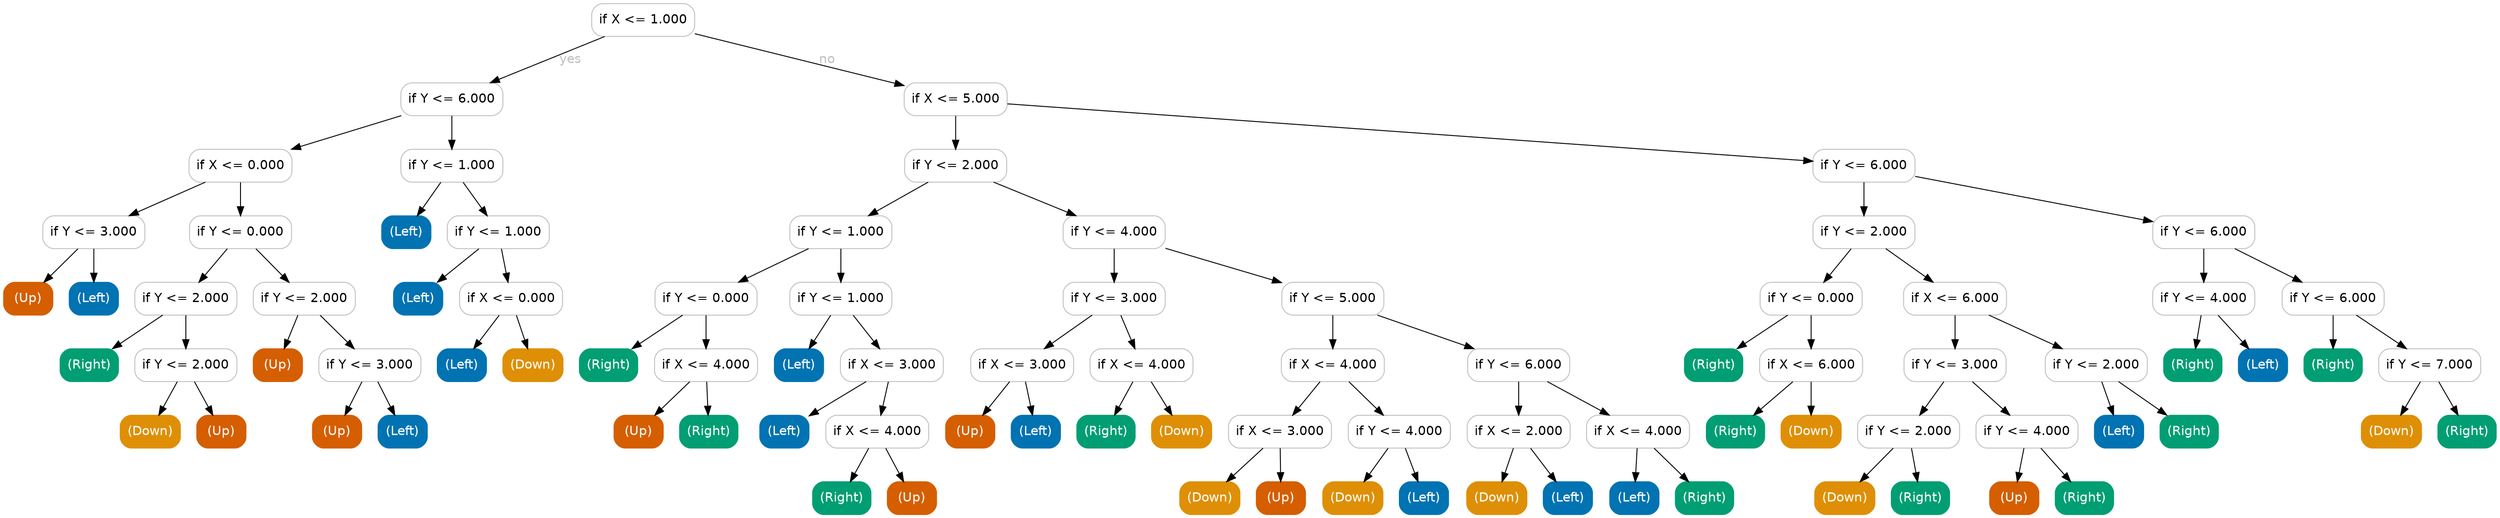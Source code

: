 digraph Tree {
	graph [bb="0,0,2736,561"];
	node [color=gray,
		fillcolor=white,
		fontname=helvetica,
		label="\N",
		shape=box,
		style="filled, rounded"
	];
	edge [fontname=helvetica];
	0	[height=0.5,
		label="if X <= 1.000",
		pos="702,543",
		width=1.5694];
	1	[height=0.5,
		label="if Y <= 6.000",
		pos="492,456",
		width=1.5556];
	0 -> 1	[fontcolor=gray,
		label=yes,
		lp="622.5,499.5",
		pos="e,534.18,474.07 659.76,524.9 626.22,511.33 579.2,492.29 543.47,477.83"];
	24	[height=0.5,
		label="if X <= 5.000",
		pos="1045,456",
		width=1.5694];
	0 -> 24	[fontcolor=gray,
		label=no,
		lp="904,499.5",
		pos="e,988.28,471.06 758.64,527.96 818.96,513.01 914.38,489.37 978.3,473.53"];
	2	[height=0.5,
		label="if X <= 0.000",
		pos="260,383",
		width=1.5694];
	1 -> 2	[fontcolor=gray,
		pos="e,315.92,401.11 436.43,437.99 403.1,427.79 360.54,414.77 325.57,404.07"];
	17	[height=0.5,
		label="if Y <= 1.000",
		pos="492,383",
		width=1.5556];
	1 -> 17	[fontcolor=gray,
		pos="e,492,401.03 492,437.81 492,429.79 492,420.05 492,411.07"];
	3	[height=0.5,
		label="if Y <= 3.000",
		pos="99,310",
		width=1.5556];
	2 -> 3	[fontcolor=gray,
		pos="e,137.81,328.11 221.44,364.99 199.1,355.14 170.78,342.66 147.01,332.17"];
	6	[height=0.5,
		label="if Y <= 0.000",
		pos="260,310",
		width=1.5556];
	2 -> 6	[fontcolor=gray,
		pos="e,260,328.03 260,364.81 260,356.79 260,347.05 260,338.07"];
	4	[color="#d55e00",
		fillcolor="#d55e00",
		fontcolor=white,
		height=0.5,
		label="(Up)",
		pos="27,237",
		width=0.75];
	3 -> 4	[fontcolor=gray,
		pos="e,44.269,255.03 81.571,291.81 72.55,282.92 61.387,271.91 51.512,262.17"];
	5	[color="#0173b2",
		fillcolor="#0173b2",
		fontcolor=white,
		height=0.5,
		label="(Left)",
		pos="99,237",
		width=0.75];
	3 -> 5	[fontcolor=gray,
		pos="e,99,255.03 99,291.81 99,283.79 99,274.05 99,265.07"];
	7	[height=0.5,
		label="if Y <= 2.000",
		pos="200,237",
		width=1.5556];
	6 -> 7	[fontcolor=gray,
		pos="e,214.39,255.03 245.48,291.81 238.11,283.09 229.02,272.34 220.91,262.75"];
	12	[height=0.5,
		label="if Y <= 2.000",
		pos="330,237",
		width=1.5556];
	6 -> 12	[fontcolor=gray,
		pos="e,313.21,255.03 276.95,291.81 285.72,282.92 296.57,271.91 306.17,262.17"];
	8	[color="#029e73",
		fillcolor="#029e73",
		fontcolor=white,
		height=0.5,
		label="(Right)",
		pos="94,164",
		width=0.88889];
	7 -> 8	[fontcolor=gray,
		pos="e,119.55,182.11 174.61,218.99 160.68,209.67 143.23,197.97 128.13,187.86"];
	9	[height=0.5,
		label="if Y <= 2.000",
		pos="200,164",
		width=1.5556];
	7 -> 9	[fontcolor=gray,
		pos="e,200,182.03 200,218.81 200,210.79 200,201.05 200,192.07"];
	10	[color="#de8f05",
		fillcolor="#de8f05",
		fontcolor=white,
		height=0.5,
		label="(Down)",
		pos="161,91",
		width=0.91667];
	9 -> 10	[fontcolor=gray,
		pos="e,170.35,109.03 190.56,145.81 185.96,137.44 180.33,127.2 175.23,117.9"];
	11	[color="#d55e00",
		fillcolor="#d55e00",
		fontcolor=white,
		height=0.5,
		label="(Up)",
		pos="239,91",
		width=0.75];
	9 -> 11	[fontcolor=gray,
		pos="e,229.65,109.03 209.44,145.81 214.04,137.44 219.67,127.2 224.77,117.9"];
	13	[color="#d55e00",
		fillcolor="#d55e00",
		fontcolor=white,
		height=0.5,
		label="(Up)",
		pos="301,164",
		width=0.75];
	12 -> 13	[fontcolor=gray,
		pos="e,307.96,182.03 322.98,218.81 319.63,210.62 315.55,200.62 311.82,191.48"];
	14	[height=0.5,
		label="if Y <= 3.000",
		pos="402,164",
		width=1.5556];
	12 -> 14	[fontcolor=gray,
		pos="e,384.73,182.03 347.43,218.81 356.45,209.92 367.61,198.91 377.49,189.17"];
	15	[color="#d55e00",
		fillcolor="#d55e00",
		fontcolor=white,
		height=0.5,
		label="(Up)",
		pos="366,91",
		width=0.75];
	14 -> 15	[fontcolor=gray,
		pos="e,374.63,109.03 393.29,145.81 389.08,137.53 383.95,127.41 379.28,118.19"];
	16	[color="#0173b2",
		fillcolor="#0173b2",
		fontcolor=white,
		height=0.5,
		label="(Left)",
		pos="438,91",
		width=0.75];
	14 -> 16	[fontcolor=gray,
		pos="e,429.37,109.03 410.71,145.81 414.92,137.53 420.05,127.41 424.72,118.19"];
	18	[color="#0173b2",
		fillcolor="#0173b2",
		fontcolor=white,
		height=0.5,
		label="(Left)",
		pos="442,310",
		width=0.75];
	17 -> 18	[fontcolor=gray,
		pos="e,453.99,328.03 479.9,364.81 473.88,356.27 466.49,345.77 459.83,336.32"];
	19	[height=0.5,
		label="if Y <= 1.000",
		pos="543,310",
		width=1.5556];
	17 -> 19	[fontcolor=gray,
		pos="e,530.77,328.03 504.35,364.81 510.48,356.27 518.02,345.77 524.81,336.32"];
	20	[color="#0173b2",
		fillcolor="#0173b2",
		fontcolor=white,
		height=0.5,
		label="(Left)",
		pos="455,237",
		width=0.75];
	19 -> 20	[fontcolor=gray,
		pos="e,476.11,255.03 521.7,291.81 510.35,282.66 496.22,271.26 483.9,261.32"];
	21	[height=0.5,
		label="if X <= 0.000",
		pos="557,237",
		width=1.5694];
	19 -> 21	[fontcolor=gray,
		pos="e,553.64,255.03 546.39,291.81 547.97,283.79 549.89,274.05 551.66,265.07"];
	22	[color="#0173b2",
		fillcolor="#0173b2",
		fontcolor=white,
		height=0.5,
		label="(Left)",
		pos="503,164",
		width=0.75];
	21 -> 22	[fontcolor=gray,
		pos="e,515.95,182.03 543.93,218.81 537.36,210.18 529.28,199.56 522.04,190.03"];
	23	[color="#de8f05",
		fillcolor="#de8f05",
		fontcolor=white,
		height=0.5,
		label="(Down)",
		pos="581,164",
		width=0.91667];
	21 -> 23	[fontcolor=gray,
		pos="e,575.24,182.03 562.81,218.81 565.55,210.7 568.89,200.84 571.95,191.78"];
	25	[height=0.5,
		label="if Y <= 2.000",
		pos="1045,383",
		width=1.5556];
	24 -> 25	[fontcolor=gray,
		pos="e,1045,401.03 1045,437.81 1045,429.79 1045,420.05 1045,411.07"];
	62	[height=0.5,
		label="if Y <= 6.000",
		pos="2042,383",
		width=1.5556];
	24 -> 62	[fontcolor=gray,
		pos="e,1985.9,387.99 1101.8,450.95 1274.3,438.67 1791.5,401.84 1975.8,388.71"];
	26	[height=0.5,
		label="if Y <= 1.000",
		pos="919,310",
		width=1.5556];
	25 -> 26	[fontcolor=gray,
		pos="e,949.37,328.11 1014.8,364.99 997.96,355.49 976.74,343.54 958.56,333.29"];
	39	[height=0.5,
		label="if Y <= 4.000",
		pos="1219,310",
		width=1.5556];
	25 -> 39	[fontcolor=gray,
		pos="e,1177.1,328.11 1086.7,364.99 1111,355.06 1142,342.43 1167.8,331.89"];
	27	[height=0.5,
		label="if Y <= 0.000",
		pos="771,237",
		width=1.5556];
	26 -> 27	[fontcolor=gray,
		pos="e,806.67,255.11 883.55,291.99 863.2,282.23 837.45,269.88 815.71,259.45"];
	32	[height=0.5,
		label="if Y <= 1.000",
		pos="919,237",
		width=1.5556];
	26 -> 32	[fontcolor=gray,
		pos="e,919,255.03 919,291.81 919,283.79 919,274.05 919,265.07"];
	28	[color="#029e73",
		fillcolor="#029e73",
		fontcolor=white,
		height=0.5,
		label="(Right)",
		pos="664,164",
		width=0.88889];
	27 -> 28	[fontcolor=gray,
		pos="e,689.79,182.11 745.37,218.99 731.31,209.67 713.69,197.97 698.45,187.86"];
	29	[height=0.5,
		label="if X <= 4.000",
		pos="771,164",
		width=1.5694];
	27 -> 29	[fontcolor=gray,
		pos="e,771,182.03 771,218.81 771,210.79 771,201.05 771,192.07"];
	30	[color="#d55e00",
		fillcolor="#d55e00",
		fontcolor=white,
		height=0.5,
		label="(Up)",
		pos="697,91",
		width=0.75];
	29 -> 30	[fontcolor=gray,
		pos="e,714.75,109.03 753.09,145.81 743.82,136.92 732.34,125.91 722.19,116.17"];
	31	[color="#029e73",
		fillcolor="#029e73",
		fontcolor=white,
		height=0.5,
		label="(Right)",
		pos="774,91",
		width=0.88889];
	29 -> 31	[fontcolor=gray,
		pos="e,773.28,109.03 771.73,145.81 772.07,137.79 772.48,128.05 772.86,119.07"];
	33	[color="#0173b2",
		fillcolor="#0173b2",
		fontcolor=white,
		height=0.5,
		label="(Left)",
		pos="873,164",
		width=0.75];
	32 -> 33	[fontcolor=gray,
		pos="e,884.03,182.03 907.86,218.81 902.38,210.35 895.67,199.98 889.59,190.61"];
	34	[height=0.5,
		label="if X <= 3.000",
		pos="975,164",
		width=1.5694];
	32 -> 34	[fontcolor=gray,
		pos="e,961.57,182.03 932.56,218.81 939.37,210.18 947.75,199.56 955.25,190.03"];
	35	[color="#0173b2",
		fillcolor="#0173b2",
		fontcolor=white,
		height=0.5,
		label="(Left)",
		pos="857,91",
		width=0.75];
	34 -> 35	[fontcolor=gray,
		pos="e,884.22,108.38 946.74,145.99 930.6,136.28 910.2,124.01 892.93,113.62"];
	36	[height=0.5,
		label="if X <= 4.000",
		pos="959,91",
		width=1.5694];
	34 -> 36	[fontcolor=gray,
		pos="e,962.84,109.03 971.13,145.81 969.32,137.79 967.12,128.05 965.1,119.07"];
	37	[color="#029e73",
		fillcolor="#029e73",
		fontcolor=white,
		height=0.5,
		label="(Right)",
		pos="920,18",
		width=0.88889];
	36 -> 37	[fontcolor=gray,
		pos="e,929.35,36.029 949.56,72.813 944.96,64.441 939.33,54.197 934.23,44.903"];
	38	[color="#d55e00",
		fillcolor="#d55e00",
		fontcolor=white,
		height=0.5,
		label="(Up)",
		pos="997,18",
		width=0.75];
	36 -> 38	[fontcolor=gray,
		pos="e,987.89,36.029 968.2,72.813 972.68,64.441 978.16,54.197 983.14,44.903"];
	40	[height=0.5,
		label="if Y <= 3.000",
		pos="1219,237",
		width=1.5556];
	39 -> 40	[fontcolor=gray,
		pos="e,1219,255.03 1219,291.81 1219,283.79 1219,274.05 1219,265.07"];
	47	[height=0.5,
		label="if Y <= 5.000",
		pos="1459,237",
		width=1.5556];
	39 -> 47	[fontcolor=gray,
		pos="e,1402.7,254.66 1275.3,292.35 1310.5,281.93 1356.1,268.46 1393,257.53"];
	41	[height=0.5,
		label="if X <= 3.000",
		pos="1118,164",
		width=1.5694];
	40 -> 41	[fontcolor=gray,
		pos="e,1142.3,182.11 1194.8,218.99 1181.7,209.75 1165.2,198.19 1150.9,188.14"];
	44	[height=0.5,
		label="if X <= 4.000",
		pos="1249,164",
		width=1.5694];
	40 -> 44	[fontcolor=gray,
		pos="e,1241.8,182.03 1226.3,218.81 1229.7,210.62 1233.9,200.62 1237.8,191.48"];
	42	[color="#d55e00",
		fillcolor="#d55e00",
		fontcolor=white,
		height=0.5,
		label="(Up)",
		pos="1061,91",
		width=0.75];
	41 -> 42	[fontcolor=gray,
		pos="e,1074.7,109.03 1104.2,145.81 1097.3,137.18 1088.7,126.56 1081.1,117.03"];
	43	[color="#0173b2",
		fillcolor="#0173b2",
		fontcolor=white,
		height=0.5,
		label="(Left)",
		pos="1133,91",
		width=0.75];
	41 -> 43	[fontcolor=gray,
		pos="e,1129.4,109.03 1121.6,145.81 1123.3,137.79 1125.4,128.05 1127.3,119.07"];
	45	[color="#029e73",
		fillcolor="#029e73",
		fontcolor=white,
		height=0.5,
		label="(Right)",
		pos="1210,91",
		width=0.88889];
	44 -> 45	[fontcolor=gray,
		pos="e,1219.4,109.03 1239.6,145.81 1235,137.44 1229.3,127.2 1224.2,117.9"];
	46	[color="#de8f05",
		fillcolor="#de8f05",
		fontcolor=white,
		height=0.5,
		label="(Down)",
		pos="1293,91",
		width=0.91667];
	44 -> 46	[fontcolor=gray,
		pos="e,1282.4,109.03 1259.7,145.81 1264.9,137.35 1271.3,126.98 1277.1,117.61"];
	48	[height=0.5,
		label="if X <= 4.000",
		pos="1459,164",
		width=1.5694];
	47 -> 48	[fontcolor=gray,
		pos="e,1459,182.03 1459,218.81 1459,210.79 1459,201.05 1459,192.07"];
	55	[height=0.5,
		label="if Y <= 6.000",
		pos="1663,164",
		width=1.5556];
	47 -> 55	[fontcolor=gray,
		pos="e,1613.8,182.11 1507.9,218.99 1536.8,208.92 1573.6,196.1 1604.2,185.48"];
	49	[height=0.5,
		label="if X <= 3.000",
		pos="1401,91",
		width=1.5694];
	48 -> 49	[fontcolor=gray,
		pos="e,1414.9,109.03 1445,145.81 1437.9,137.18 1429.2,126.56 1421.5,117.03"];
	52	[height=0.5,
		label="if Y <= 4.000",
		pos="1532,91",
		width=1.5556];
	48 -> 52	[fontcolor=gray,
		pos="e,1514.5,109.03 1476.7,145.81 1485.8,136.92 1497.1,125.91 1507.1,116.17"];
	50	[color="#de8f05",
		fillcolor="#de8f05",
		fontcolor=white,
		height=0.5,
		label="(Down)",
		pos="1324,18",
		width=0.91667];
	49 -> 50	[fontcolor=gray,
		pos="e,1342.5,36.029 1382.4,72.813 1372.6,63.83 1360.5,52.693 1349.9,42.886"];
	51	[color="#d55e00",
		fillcolor="#d55e00",
		fontcolor=white,
		height=0.5,
		label="(Up)",
		pos="1402,18",
		width=0.75];
	49 -> 51	[fontcolor=gray,
		pos="e,1401.8,36.029 1401.2,72.813 1401.4,64.789 1401.5,55.047 1401.6,46.069"];
	53	[color="#de8f05",
		fillcolor="#de8f05",
		fontcolor=white,
		height=0.5,
		label="(Down)",
		pos="1481,18",
		width=0.91667];
	52 -> 53	[fontcolor=gray,
		pos="e,1493.2,36.029 1519.7,72.813 1513.5,64.266 1506,53.769 1499.2,44.323"];
	54	[color="#0173b2",
		fillcolor="#0173b2",
		fontcolor=white,
		height=0.5,
		label="(Left)",
		pos="1559,18",
		width=0.75];
	52 -> 54	[fontcolor=gray,
		pos="e,1552.5,36.029 1538.5,72.813 1541.7,64.615 1545.5,54.623 1548.9,45.485"];
	56	[height=0.5,
		label="if X <= 2.000",
		pos="1663,91",
		width=1.5694];
	55 -> 56	[fontcolor=gray,
		pos="e,1663,109.03 1663,145.81 1663,137.79 1663,128.05 1663,119.07"];
	59	[height=0.5,
		label="if X <= 4.000",
		pos="1794,91",
		width=1.5694];
	55 -> 59	[fontcolor=gray,
		pos="e,1762.4,109.11 1694.4,145.99 1712.1,136.4 1734.4,124.32 1753.4,114.01"];
	57	[color="#de8f05",
		fillcolor="#de8f05",
		fontcolor=white,
		height=0.5,
		label="(Down)",
		pos="1639,18",
		width=0.91667];
	56 -> 57	[fontcolor=gray,
		pos="e,1644.8,36.029 1657.2,72.813 1654.4,64.702 1651.1,54.836 1648.1,45.777"];
	58	[color="#0173b2",
		fillcolor="#0173b2",
		fontcolor=white,
		height=0.5,
		label="(Left)",
		pos="1717,18",
		width=0.75];
	56 -> 58	[fontcolor=gray,
		pos="e,1704,36.029 1676.1,72.813 1682.6,64.179 1690.7,53.555 1698,44.034"];
	60	[color="#0173b2",
		fillcolor="#0173b2",
		fontcolor=white,
		height=0.5,
		label="(Left)",
		pos="1790,18",
		width=0.75];
	59 -> 60	[fontcolor=gray,
		pos="e,1791,36.029 1793,72.813 1792.6,64.789 1792,55.047 1791.5,46.069"];
	61	[color="#029e73",
		fillcolor="#029e73",
		fontcolor=white,
		height=0.5,
		label="(Right)",
		pos="1867,18",
		width=0.88889];
	59 -> 61	[fontcolor=gray,
		pos="e,1849.5,36.029 1811.7,72.813 1820.8,63.917 1832.1,52.909 1842.1,43.172"];
	63	[height=0.5,
		label="if Y <= 2.000",
		pos="2042,310",
		width=1.5556];
	62 -> 63	[fontcolor=gray,
		pos="e,2042,328.03 2042,364.81 2042,356.79 2042,347.05 2042,338.07"];
	80	[height=0.5,
		label="if Y <= 6.000",
		pos="2415,310",
		width=1.5556];
	62 -> 80	[fontcolor=gray,
		pos="e,2358.9,321.68 2098.2,371.29 2165.4,358.52 2277.4,337.19 2348.7,323.62"];
	64	[height=0.5,
		label="if Y <= 0.000",
		pos="1984,237",
		width=1.5556];
	63 -> 64	[fontcolor=gray,
		pos="e,1997.9,255.03 2028,291.81 2020.9,283.18 2012.2,272.56 2004.5,263.03"];
	69	[height=0.5,
		label="if X <= 6.000",
		pos="2142,237",
		width=1.5694];
	63 -> 69	[fontcolor=gray,
		pos="e,2117.9,255.11 2066,291.99 2079,282.75 2095.3,271.19 2109.4,261.14"];
	65	[color="#029e73",
		fillcolor="#029e73",
		fontcolor=white,
		height=0.5,
		label="(Right)",
		pos="1877,164",
		width=0.88889];
	64 -> 65	[fontcolor=gray,
		pos="e,1902.8,182.11 1958.4,218.99 1944.3,209.67 1926.7,197.97 1911.4,187.86"];
	66	[height=0.5,
		label="if X <= 6.000",
		pos="1984,164",
		width=1.5694];
	64 -> 66	[fontcolor=gray,
		pos="e,1984,182.03 1984,218.81 1984,210.79 1984,201.05 1984,192.07"];
	67	[color="#029e73",
		fillcolor="#029e73",
		fontcolor=white,
		height=0.5,
		label="(Right)",
		pos="1901,91",
		width=0.88889];
	66 -> 67	[fontcolor=gray,
		pos="e,1920.9,109.03 1963.9,145.81 1953.3,136.74 1940.1,125.48 1928.6,115.6"];
	68	[color="#de8f05",
		fillcolor="#de8f05",
		fontcolor=white,
		height=0.5,
		label="(Down)",
		pos="1984,91",
		width=0.91667];
	66 -> 68	[fontcolor=gray,
		pos="e,1984,109.03 1984,145.81 1984,137.79 1984,128.05 1984,119.07"];
	70	[height=0.5,
		label="if Y <= 3.000",
		pos="2142,164",
		width=1.5556];
	69 -> 70	[fontcolor=gray,
		pos="e,2142,182.03 2142,218.81 2142,210.79 2142,201.05 2142,192.07"];
	77	[height=0.5,
		label="if Y <= 2.000",
		pos="2297,164",
		width=1.5556];
	69 -> 77	[fontcolor=gray,
		pos="e,2259.6,182.11 2179.1,218.99 2200.5,209.19 2227.7,196.77 2250.5,186.31"];
	71	[height=0.5,
		label="if Y <= 2.000",
		pos="2091,91",
		width=1.5556];
	70 -> 71	[fontcolor=gray,
		pos="e,2103.2,109.03 2129.7,145.81 2123.5,137.27 2116,126.77 2109.2,117.32"];
	74	[height=0.5,
		label="if Y <= 4.000",
		pos="2221,91",
		width=1.5556];
	70 -> 74	[fontcolor=gray,
		pos="e,2202.1,109.03 2161.1,145.81 2171.1,136.83 2183.5,125.69 2194.4,115.89"];
	72	[color="#de8f05",
		fillcolor="#de8f05",
		fontcolor=white,
		height=0.5,
		label="(Down)",
		pos="2021,18",
		width=0.91667];
	71 -> 72	[fontcolor=gray,
		pos="e,2037.8,36.029 2074.1,72.813 2065.3,63.917 2054.4,52.909 2044.8,43.172"];
	73	[color="#029e73",
		fillcolor="#029e73",
		fontcolor=white,
		height=0.5,
		label="(Right)",
		pos="2104,18",
		width=0.88889];
	71 -> 73	[fontcolor=gray,
		pos="e,2100.9,36.029 2094.1,72.813 2095.6,64.789 2097.4,55.047 2099,46.069"];
	75	[color="#d55e00",
		fillcolor="#d55e00",
		fontcolor=white,
		height=0.5,
		label="(Up)",
		pos="2207,18",
		width=0.75];
	74 -> 75	[fontcolor=gray,
		pos="e,2210.4,36.029 2217.6,72.813 2216,64.789 2214.1,55.047 2212.3,46.069"];
	76	[color="#029e73",
		fillcolor="#029e73",
		fontcolor=white,
		height=0.5,
		label="(Right)",
		pos="2284,18",
		width=0.88889];
	74 -> 76	[fontcolor=gray,
		pos="e,2268.9,36.029 2236.3,72.813 2244,64.092 2253.5,53.34 2262,43.746"];
	78	[color="#0173b2",
		fillcolor="#0173b2",
		fontcolor=white,
		height=0.5,
		label="(Left)",
		pos="2322,91",
		width=0.75];
	77 -> 78	[fontcolor=gray,
		pos="e,2316,109.03 2303.1,145.81 2305.9,137.62 2309.5,127.62 2312.7,118.48"];
	79	[color="#029e73",
		fillcolor="#029e73",
		fontcolor=white,
		height=0.5,
		label="(Right)",
		pos="2399,91",
		width=0.88889];
	77 -> 79	[fontcolor=gray,
		pos="e,2374.4,109.11 2321.4,145.99 2334.8,136.67 2351.6,124.97 2366.2,114.86"];
	81	[height=0.5,
		label="if Y <= 4.000",
		pos="2415,237",
		width=1.5556];
	80 -> 81	[fontcolor=gray,
		pos="e,2415,255.03 2415,291.81 2415,283.79 2415,274.05 2415,265.07"];
	84	[height=0.5,
		label="if Y <= 6.000",
		pos="2557,237",
		width=1.5556];
	80 -> 84	[fontcolor=gray,
		pos="e,2522.8,255.11 2449,291.99 2468.5,282.27 2493,269.99 2513.8,259.59"];
	82	[color="#029e73",
		fillcolor="#029e73",
		fontcolor=white,
		height=0.5,
		label="(Right)",
		pos="2403,164",
		width=0.88889];
	81 -> 82	[fontcolor=gray,
		pos="e,2405.9,182.03 2412.1,218.81 2410.7,210.79 2409.1,201.05 2407.6,192.07"];
	83	[color="#0173b2",
		fillcolor="#0173b2",
		fontcolor=white,
		height=0.5,
		label="(Left)",
		pos="2480,164",
		width=0.75];
	81 -> 83	[fontcolor=gray,
		pos="e,2464.4,182.03 2430.7,218.81 2438.8,210 2448.8,199.13 2457.6,189.46"];
	85	[color="#029e73",
		fillcolor="#029e73",
		fontcolor=white,
		height=0.5,
		label="(Right)",
		pos="2557,164",
		width=0.88889];
	84 -> 85	[fontcolor=gray,
		pos="e,2557,182.03 2557,218.81 2557,210.79 2557,201.05 2557,192.07"];
	86	[height=0.5,
		label="if Y <= 7.000",
		pos="2663,164",
		width=1.5556];
	84 -> 86	[fontcolor=gray,
		pos="e,2637.5,182.11 2582.4,218.99 2596.3,209.67 2613.8,197.97 2628.9,187.86"];
	87	[color="#de8f05",
		fillcolor="#de8f05",
		fontcolor=white,
		height=0.5,
		label="(Down)",
		pos="2621,91",
		width=0.91667];
	86 -> 87	[fontcolor=gray,
		pos="e,2631.1,109.03 2652.8,145.81 2647.9,137.44 2641.8,127.2 2636.3,117.9"];
	88	[color="#029e73",
		fillcolor="#029e73",
		fontcolor=white,
		height=0.5,
		label="(Right)",
		pos="2704,91",
		width=0.88889];
	86 -> 88	[fontcolor=gray,
		pos="e,2694.2,109.03 2672.9,145.81 2677.8,137.44 2683.7,127.2 2689,117.9"];
}
